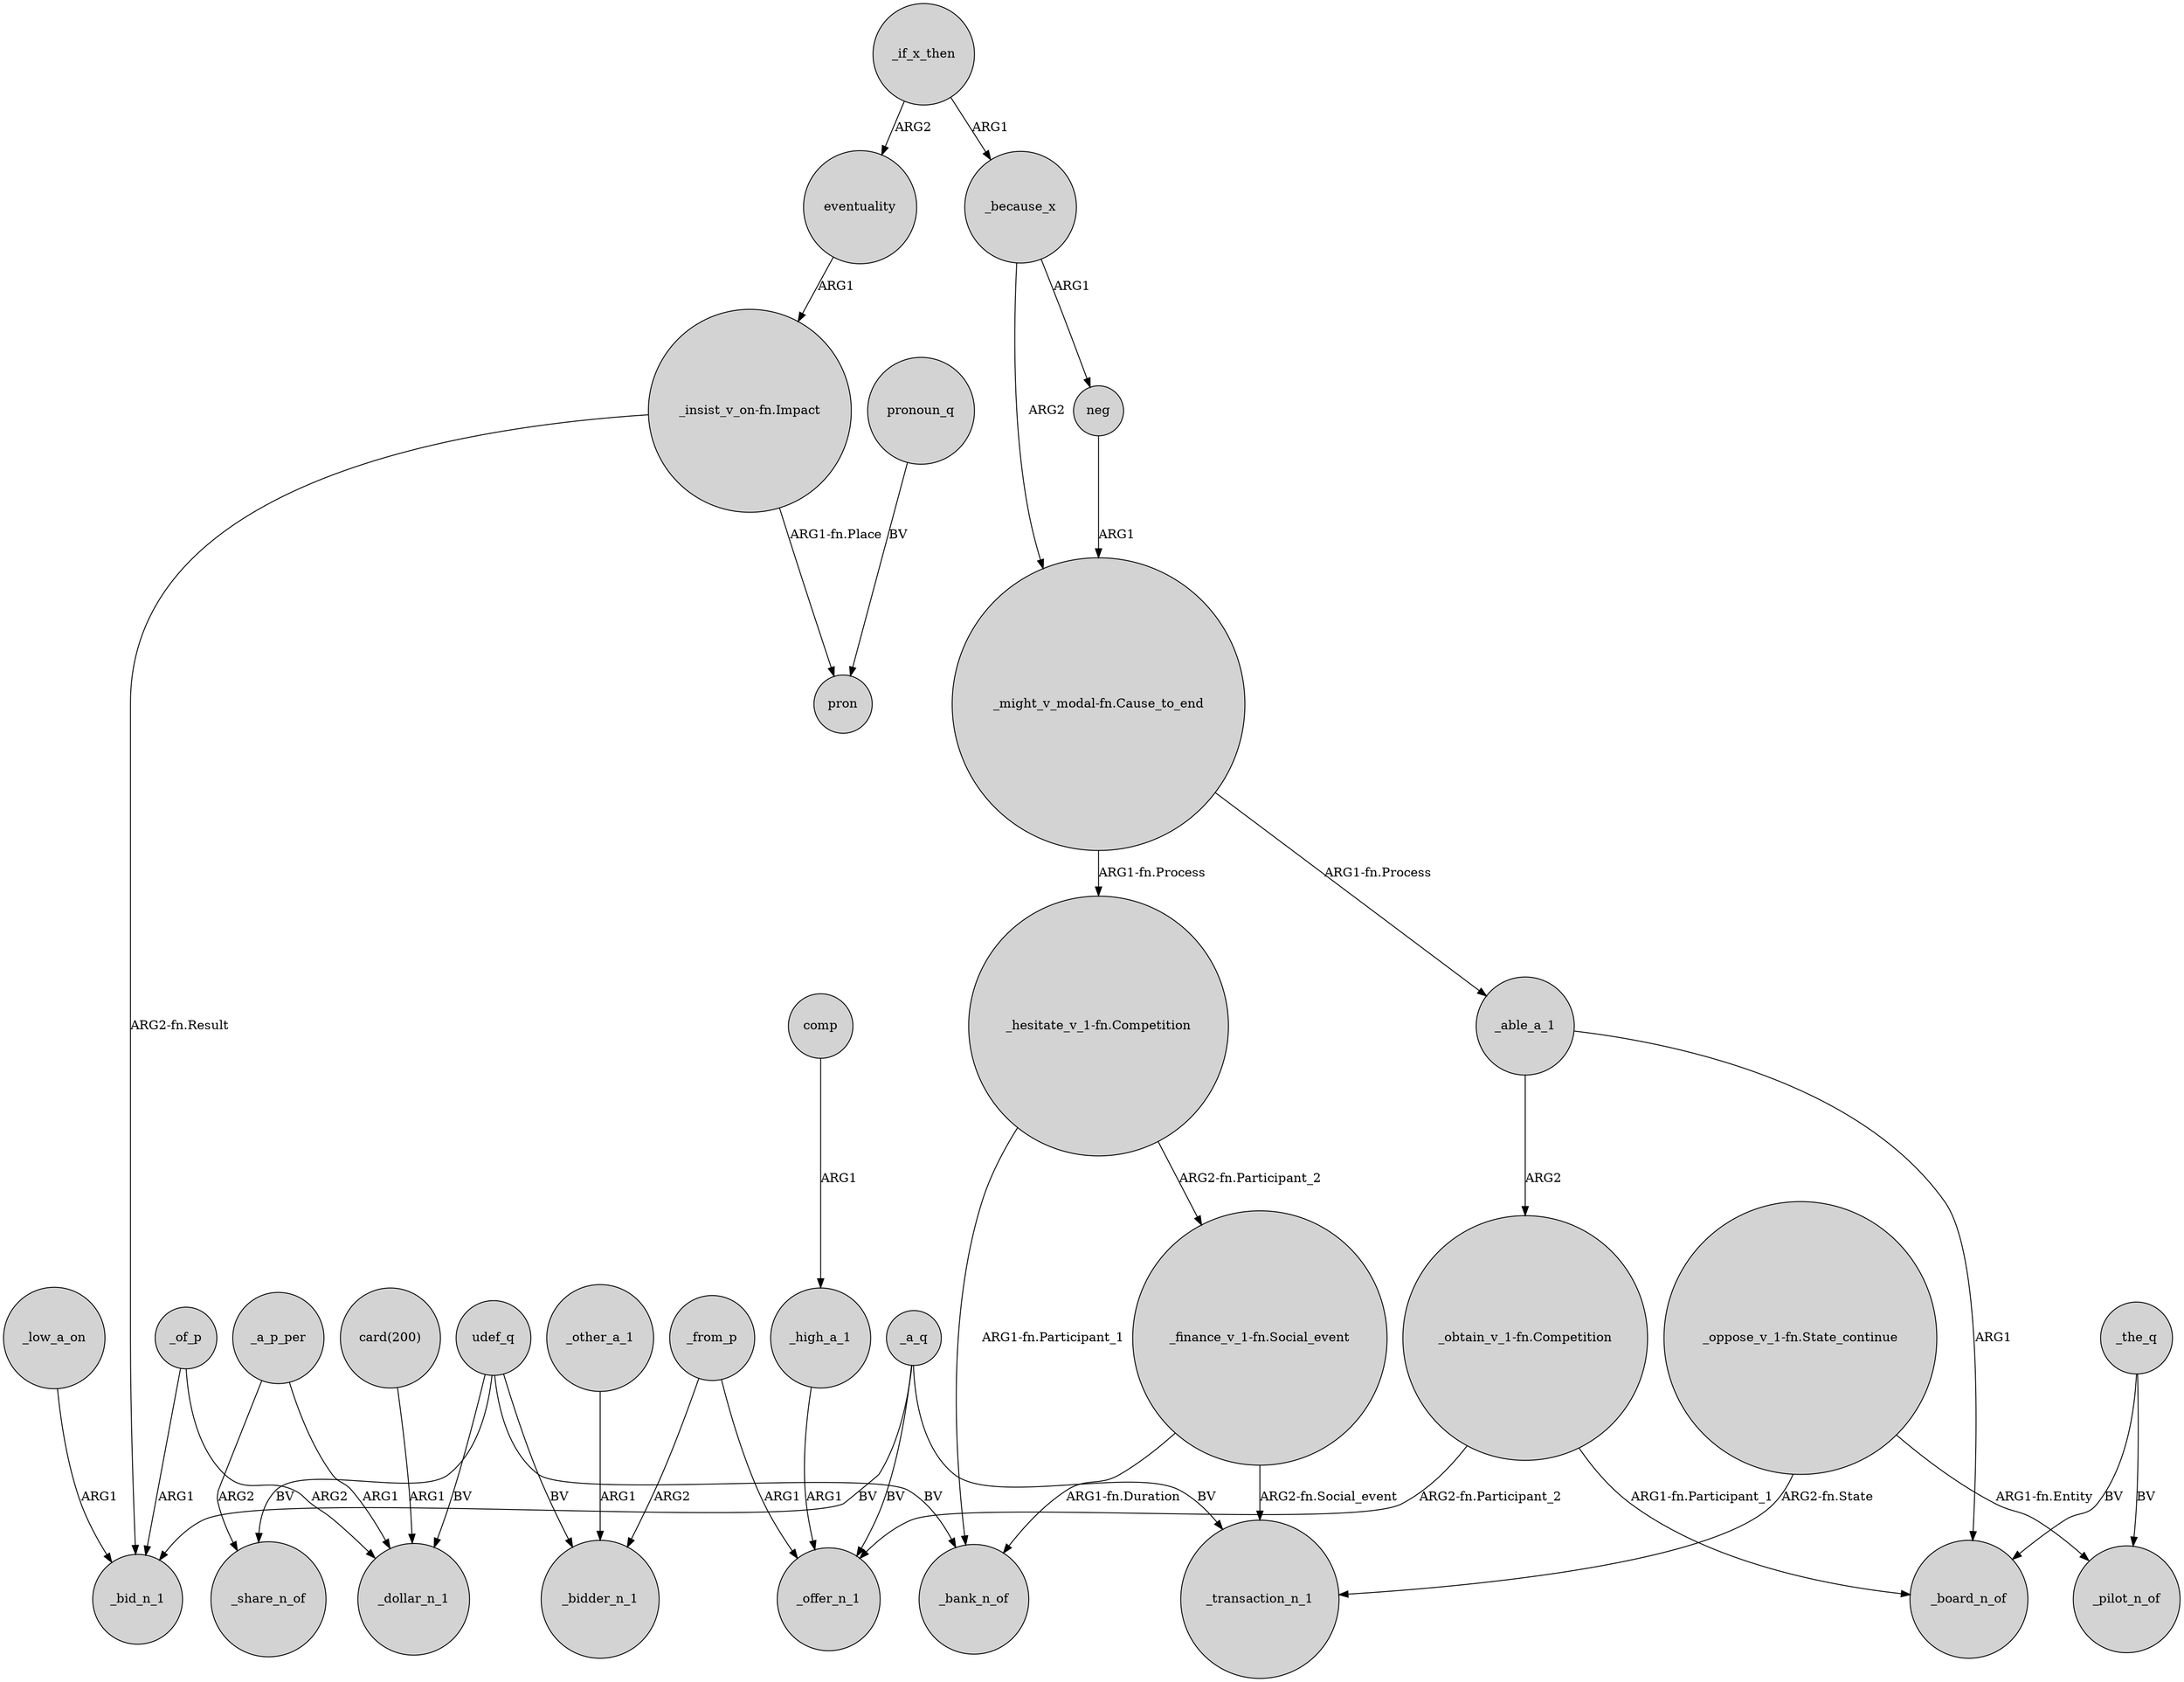 digraph {
	node [shape=circle style=filled]
	_a_q -> _bid_n_1 [label=BV]
	_of_p -> _bid_n_1 [label=ARG1]
	_because_x -> "_might_v_modal-fn.Cause_to_end" [label=ARG2]
	_other_a_1 -> _bidder_n_1 [label=ARG1]
	"_might_v_modal-fn.Cause_to_end" -> "_hesitate_v_1-fn.Competition" [label="ARG1-fn.Process"]
	"_hesitate_v_1-fn.Competition" -> "_finance_v_1-fn.Social_event" [label="ARG2-fn.Participant_2"]
	_high_a_1 -> _offer_n_1 [label=ARG1]
	udef_q -> _bidder_n_1 [label=BV]
	_because_x -> neg [label=ARG1]
	_from_p -> _bidder_n_1 [label=ARG2]
	_if_x_then -> eventuality [label=ARG2]
	_able_a_1 -> "_obtain_v_1-fn.Competition" [label=ARG2]
	udef_q -> _bank_n_of [label=BV]
	_from_p -> _offer_n_1 [label=ARG1]
	_the_q -> _board_n_of [label=BV]
	"_obtain_v_1-fn.Competition" -> _board_n_of [label="ARG1-fn.Participant_1"]
	_a_q -> _transaction_n_1 [label=BV]
	"_obtain_v_1-fn.Competition" -> _offer_n_1 [label="ARG2-fn.Participant_2"]
	pronoun_q -> pron [label=BV]
	"_might_v_modal-fn.Cause_to_end" -> _able_a_1 [label="ARG1-fn.Process"]
	"_insist_v_on-fn.Impact" -> _bid_n_1 [label="ARG2-fn.Result"]
	_a_p_per -> _share_n_of [label=ARG2]
	"_finance_v_1-fn.Social_event" -> _transaction_n_1 [label="ARG2-fn.Social_event"]
	comp -> _high_a_1 [label=ARG1]
	udef_q -> _share_n_of [label=BV]
	udef_q -> _dollar_n_1 [label=BV]
	"_hesitate_v_1-fn.Competition" -> _bank_n_of [label="ARG1-fn.Participant_1"]
	_if_x_then -> _because_x [label=ARG1]
	_able_a_1 -> _board_n_of [label=ARG1]
	"_oppose_v_1-fn.State_continue" -> _pilot_n_of [label="ARG1-fn.Entity"]
	"_finance_v_1-fn.Social_event" -> _bank_n_of [label="ARG1-fn.Duration"]
	_a_p_per -> _dollar_n_1 [label=ARG1]
	_the_q -> _pilot_n_of [label=BV]
	eventuality -> "_insist_v_on-fn.Impact" [label=ARG1]
	neg -> "_might_v_modal-fn.Cause_to_end" [label=ARG1]
	_a_q -> _offer_n_1 [label=BV]
	_of_p -> _dollar_n_1 [label=ARG2]
	"card(200)" -> _dollar_n_1 [label=ARG1]
	"_insist_v_on-fn.Impact" -> pron [label="ARG1-fn.Place"]
	"_oppose_v_1-fn.State_continue" -> _transaction_n_1 [label="ARG2-fn.State"]
	_low_a_on -> _bid_n_1 [label=ARG1]
}
